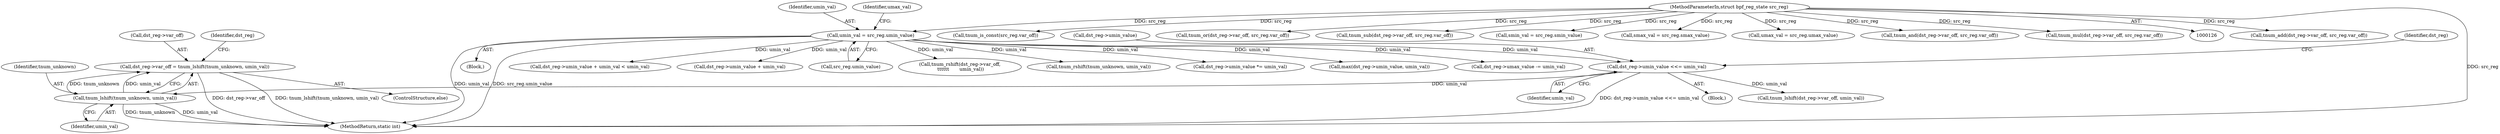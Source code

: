 digraph "0_linux_4374f256ce8182019353c0c639bb8d0695b4c941@pointer" {
"1000692" [label="(Call,dst_reg->var_off = tnum_lshift(tnum_unknown, umin_val))"];
"1000696" [label="(Call,tnum_lshift(tnum_unknown, umin_val))"];
"1000649" [label="(Call,dst_reg->umin_value <<= umin_val)"];
"1000173" [label="(Call,umin_val = src_reg.umin_value)"];
"1000130" [label="(MethodParameterIn,struct bpf_reg_state src_reg)"];
"1000130" [label="(MethodParameterIn,struct bpf_reg_state src_reg)"];
"1000131" [label="(Block,)"];
"1000698" [label="(Identifier,umin_val)"];
"1000277" [label="(Call,tnum_add(dst_reg->var_off, src_reg.var_off))"];
"1000650" [label="(Call,dst_reg->umin_value)"];
"1000686" [label="(Call,tnum_lshift(dst_reg->var_off, umin_val))"];
"1000185" [label="(Call,tnum_is_const(src_reg.var_off))"];
"1000563" [label="(Call,tnum_or(dst_reg->var_off, src_reg.var_off))"];
"1000697" [label="(Identifier,tnum_unknown)"];
"1000236" [label="(Call,dst_reg->umin_value + umin_val < umin_val)"];
"1000693" [label="(Call,dst_reg->var_off)"];
"1000237" [label="(Call,dst_reg->umin_value + umin_val)"];
"1000354" [label="(Call,tnum_sub(dst_reg->var_off, src_reg.var_off))"];
"1000175" [label="(Call,src_reg.umin_value)"];
"1000761" [label="(Call,tnum_rshift(dst_reg->var_off,\n \t\t\t\t\t\t       umin_val))"];
"1000771" [label="(Call,tnum_rshift(tnum_unknown, umin_val))"];
"1000691" [label="(ControlStructure,else)"];
"1000163" [label="(Call,smin_val = src_reg.smin_value)"];
"1000168" [label="(Call,smax_val = src_reg.smax_value)"];
"1000649" [label="(Call,dst_reg->umin_value <<= umin_val)"];
"1000801" [label="(MethodReturn,static int)"];
"1000692" [label="(Call,dst_reg->var_off = tnum_lshift(tnum_unknown, umin_val))"];
"1000406" [label="(Call,dst_reg->umin_value *= umin_val)"];
"1000656" [label="(Identifier,dst_reg)"];
"1000653" [label="(Identifier,umin_val)"];
"1000174" [label="(Identifier,umin_val)"];
"1000178" [label="(Call,umax_val = src_reg.umax_value)"];
"1000474" [label="(Call,tnum_and(dst_reg->var_off, src_reg.var_off))"];
"1000700" [label="(Identifier,dst_reg)"];
"1000367" [label="(Call,tnum_mul(dst_reg->var_off, src_reg.var_off))"];
"1000574" [label="(Call,max(dst_reg->umin_value, umin_val))"];
"1000173" [label="(Call,umin_val = src_reg.umin_value)"];
"1000696" [label="(Call,tnum_lshift(tnum_unknown, umin_val))"];
"1000648" [label="(Block,)"];
"1000179" [label="(Identifier,umax_val)"];
"1000345" [label="(Call,dst_reg->umax_value -= umin_val)"];
"1000692" -> "1000691"  [label="AST: "];
"1000692" -> "1000696"  [label="CFG: "];
"1000693" -> "1000692"  [label="AST: "];
"1000696" -> "1000692"  [label="AST: "];
"1000700" -> "1000692"  [label="CFG: "];
"1000692" -> "1000801"  [label="DDG: dst_reg->var_off"];
"1000692" -> "1000801"  [label="DDG: tnum_lshift(tnum_unknown, umin_val)"];
"1000696" -> "1000692"  [label="DDG: tnum_unknown"];
"1000696" -> "1000692"  [label="DDG: umin_val"];
"1000696" -> "1000698"  [label="CFG: "];
"1000697" -> "1000696"  [label="AST: "];
"1000698" -> "1000696"  [label="AST: "];
"1000696" -> "1000801"  [label="DDG: tnum_unknown"];
"1000696" -> "1000801"  [label="DDG: umin_val"];
"1000649" -> "1000696"  [label="DDG: umin_val"];
"1000649" -> "1000648"  [label="AST: "];
"1000649" -> "1000653"  [label="CFG: "];
"1000650" -> "1000649"  [label="AST: "];
"1000653" -> "1000649"  [label="AST: "];
"1000656" -> "1000649"  [label="CFG: "];
"1000649" -> "1000801"  [label="DDG: dst_reg->umin_value <<= umin_val"];
"1000173" -> "1000649"  [label="DDG: umin_val"];
"1000649" -> "1000686"  [label="DDG: umin_val"];
"1000173" -> "1000131"  [label="AST: "];
"1000173" -> "1000175"  [label="CFG: "];
"1000174" -> "1000173"  [label="AST: "];
"1000175" -> "1000173"  [label="AST: "];
"1000179" -> "1000173"  [label="CFG: "];
"1000173" -> "1000801"  [label="DDG: src_reg.umin_value"];
"1000173" -> "1000801"  [label="DDG: umin_val"];
"1000130" -> "1000173"  [label="DDG: src_reg"];
"1000173" -> "1000236"  [label="DDG: umin_val"];
"1000173" -> "1000237"  [label="DDG: umin_val"];
"1000173" -> "1000345"  [label="DDG: umin_val"];
"1000173" -> "1000406"  [label="DDG: umin_val"];
"1000173" -> "1000574"  [label="DDG: umin_val"];
"1000173" -> "1000761"  [label="DDG: umin_val"];
"1000173" -> "1000771"  [label="DDG: umin_val"];
"1000130" -> "1000126"  [label="AST: "];
"1000130" -> "1000801"  [label="DDG: src_reg"];
"1000130" -> "1000163"  [label="DDG: src_reg"];
"1000130" -> "1000168"  [label="DDG: src_reg"];
"1000130" -> "1000178"  [label="DDG: src_reg"];
"1000130" -> "1000185"  [label="DDG: src_reg"];
"1000130" -> "1000277"  [label="DDG: src_reg"];
"1000130" -> "1000354"  [label="DDG: src_reg"];
"1000130" -> "1000367"  [label="DDG: src_reg"];
"1000130" -> "1000474"  [label="DDG: src_reg"];
"1000130" -> "1000563"  [label="DDG: src_reg"];
}
